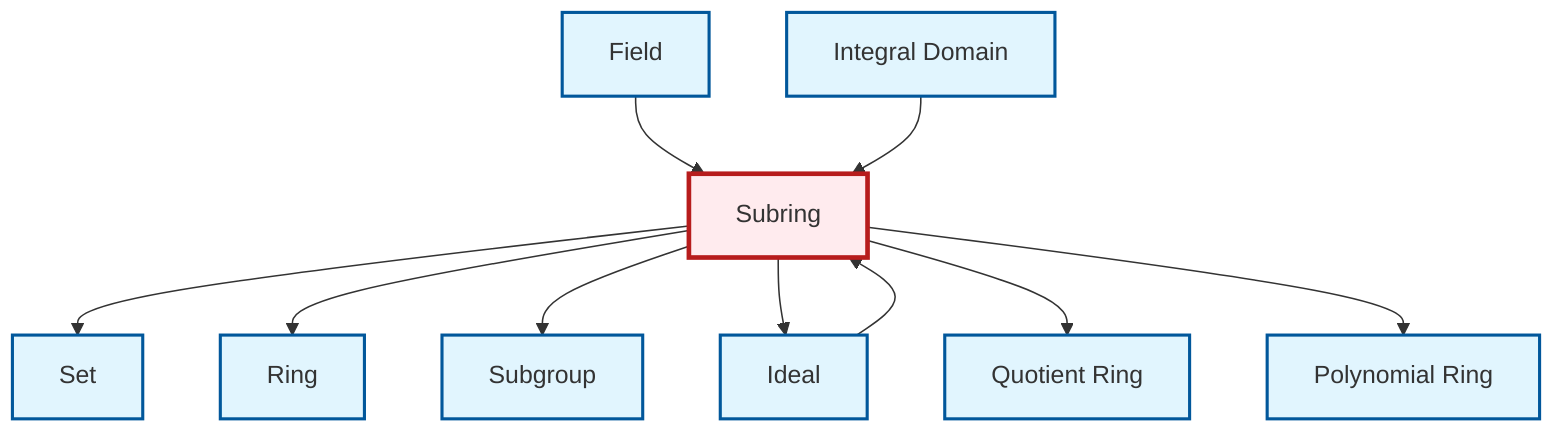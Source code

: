 graph TD
    classDef definition fill:#e1f5fe,stroke:#01579b,stroke-width:2px
    classDef theorem fill:#f3e5f5,stroke:#4a148c,stroke-width:2px
    classDef axiom fill:#fff3e0,stroke:#e65100,stroke-width:2px
    classDef example fill:#e8f5e9,stroke:#1b5e20,stroke-width:2px
    classDef current fill:#ffebee,stroke:#b71c1c,stroke-width:3px
    def-ring["Ring"]:::definition
    def-field["Field"]:::definition
    def-quotient-ring["Quotient Ring"]:::definition
    def-integral-domain["Integral Domain"]:::definition
    def-subgroup["Subgroup"]:::definition
    def-polynomial-ring["Polynomial Ring"]:::definition
    def-set["Set"]:::definition
    def-ideal["Ideal"]:::definition
    def-subring["Subring"]:::definition
    def-subring --> def-set
    def-field --> def-subring
    def-integral-domain --> def-subring
    def-subring --> def-ring
    def-subring --> def-subgroup
    def-ideal --> def-subring
    def-subring --> def-ideal
    def-subring --> def-quotient-ring
    def-subring --> def-polynomial-ring
    class def-subring current